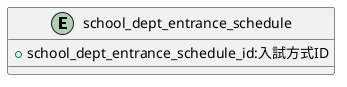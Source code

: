 @startuml

entity "school_dept_entrance_schedule" {
    + school_dept_entrance_schedule_id:入試方式ID
}

@enduml